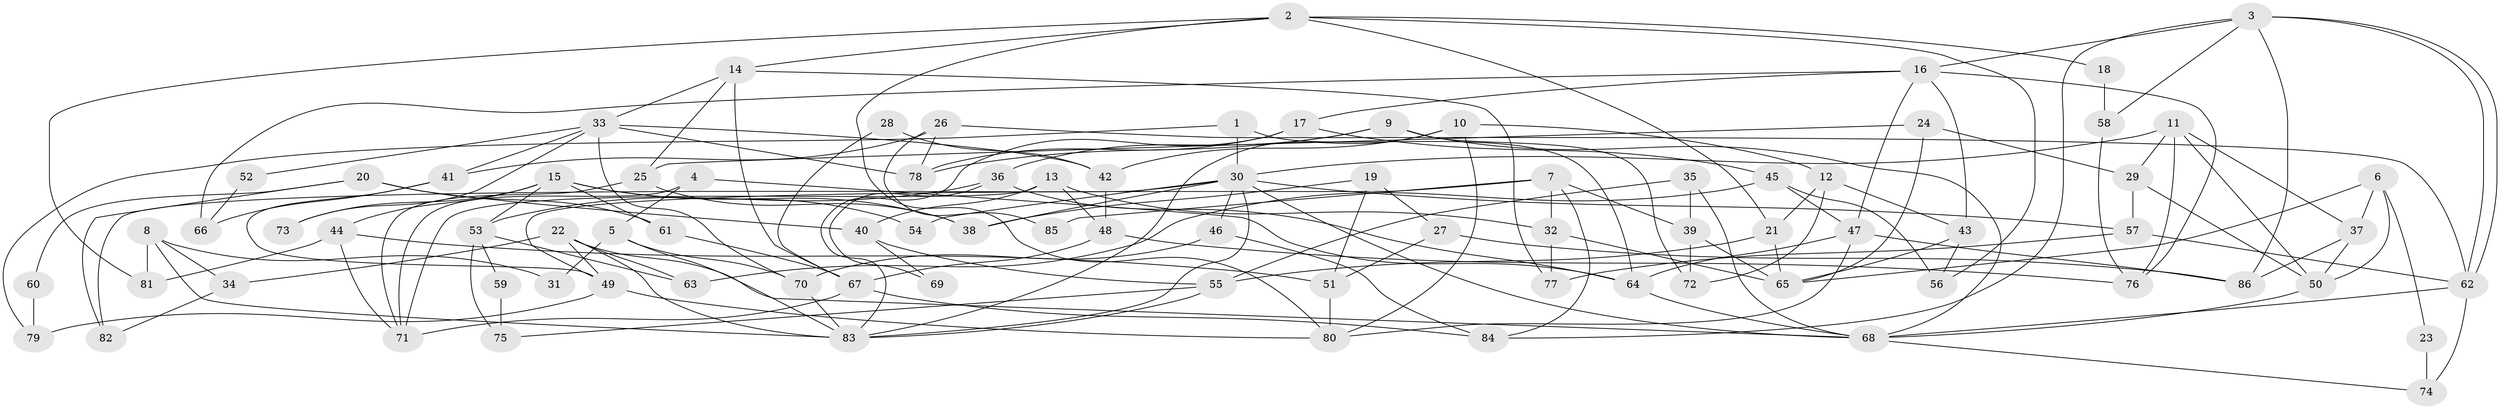 // Generated by graph-tools (version 1.1) at 2025/50/03/09/25 03:50:10]
// undirected, 86 vertices, 172 edges
graph export_dot {
graph [start="1"]
  node [color=gray90,style=filled];
  1;
  2;
  3;
  4;
  5;
  6;
  7;
  8;
  9;
  10;
  11;
  12;
  13;
  14;
  15;
  16;
  17;
  18;
  19;
  20;
  21;
  22;
  23;
  24;
  25;
  26;
  27;
  28;
  29;
  30;
  31;
  32;
  33;
  34;
  35;
  36;
  37;
  38;
  39;
  40;
  41;
  42;
  43;
  44;
  45;
  46;
  47;
  48;
  49;
  50;
  51;
  52;
  53;
  54;
  55;
  56;
  57;
  58;
  59;
  60;
  61;
  62;
  63;
  64;
  65;
  66;
  67;
  68;
  69;
  70;
  71;
  72;
  73;
  74;
  75;
  76;
  77;
  78;
  79;
  80;
  81;
  82;
  83;
  84;
  85;
  86;
  1 -- 30;
  1 -- 64;
  1 -- 79;
  2 -- 14;
  2 -- 21;
  2 -- 18;
  2 -- 56;
  2 -- 80;
  2 -- 81;
  3 -- 84;
  3 -- 62;
  3 -- 62;
  3 -- 16;
  3 -- 58;
  3 -- 86;
  4 -- 64;
  4 -- 5;
  4 -- 71;
  5 -- 70;
  5 -- 83;
  5 -- 31;
  6 -- 50;
  6 -- 65;
  6 -- 23;
  6 -- 37;
  7 -- 32;
  7 -- 49;
  7 -- 39;
  7 -- 84;
  7 -- 85;
  8 -- 81;
  8 -- 83;
  8 -- 31;
  8 -- 34;
  9 -- 68;
  9 -- 72;
  9 -- 36;
  9 -- 78;
  10 -- 83;
  10 -- 80;
  10 -- 12;
  10 -- 42;
  11 -- 29;
  11 -- 30;
  11 -- 37;
  11 -- 50;
  11 -- 76;
  12 -- 21;
  12 -- 43;
  12 -- 72;
  13 -- 71;
  13 -- 48;
  13 -- 32;
  13 -- 40;
  14 -- 33;
  14 -- 25;
  14 -- 67;
  14 -- 77;
  15 -- 44;
  15 -- 53;
  15 -- 38;
  15 -- 54;
  15 -- 61;
  15 -- 73;
  16 -- 17;
  16 -- 43;
  16 -- 47;
  16 -- 66;
  16 -- 76;
  17 -- 83;
  17 -- 45;
  17 -- 78;
  18 -- 58;
  19 -- 27;
  19 -- 38;
  19 -- 51;
  20 -- 61;
  20 -- 82;
  20 -- 40;
  20 -- 60;
  21 -- 55;
  21 -- 65;
  22 -- 68;
  22 -- 49;
  22 -- 34;
  22 -- 63;
  22 -- 83;
  23 -- 74;
  24 -- 65;
  24 -- 29;
  24 -- 25;
  25 -- 71;
  25 -- 38;
  26 -- 78;
  26 -- 62;
  26 -- 41;
  26 -- 85;
  27 -- 86;
  27 -- 51;
  28 -- 67;
  28 -- 42;
  29 -- 57;
  29 -- 50;
  30 -- 38;
  30 -- 57;
  30 -- 46;
  30 -- 54;
  30 -- 68;
  30 -- 82;
  30 -- 83;
  32 -- 65;
  32 -- 77;
  33 -- 78;
  33 -- 70;
  33 -- 41;
  33 -- 42;
  33 -- 52;
  33 -- 73;
  34 -- 82;
  35 -- 68;
  35 -- 55;
  35 -- 39;
  36 -- 64;
  36 -- 53;
  36 -- 69;
  37 -- 50;
  37 -- 86;
  39 -- 65;
  39 -- 72;
  40 -- 55;
  40 -- 69;
  41 -- 49;
  41 -- 66;
  42 -- 48;
  43 -- 56;
  43 -- 65;
  44 -- 51;
  44 -- 71;
  44 -- 81;
  45 -- 56;
  45 -- 47;
  45 -- 63;
  46 -- 84;
  46 -- 70;
  47 -- 86;
  47 -- 64;
  47 -- 80;
  48 -- 76;
  48 -- 67;
  49 -- 80;
  49 -- 79;
  50 -- 68;
  51 -- 80;
  52 -- 66;
  53 -- 63;
  53 -- 59;
  53 -- 75;
  55 -- 83;
  55 -- 75;
  57 -- 62;
  57 -- 77;
  58 -- 76;
  59 -- 75;
  60 -- 79;
  61 -- 67;
  62 -- 68;
  62 -- 74;
  64 -- 68;
  67 -- 71;
  67 -- 84;
  68 -- 74;
  70 -- 83;
}
